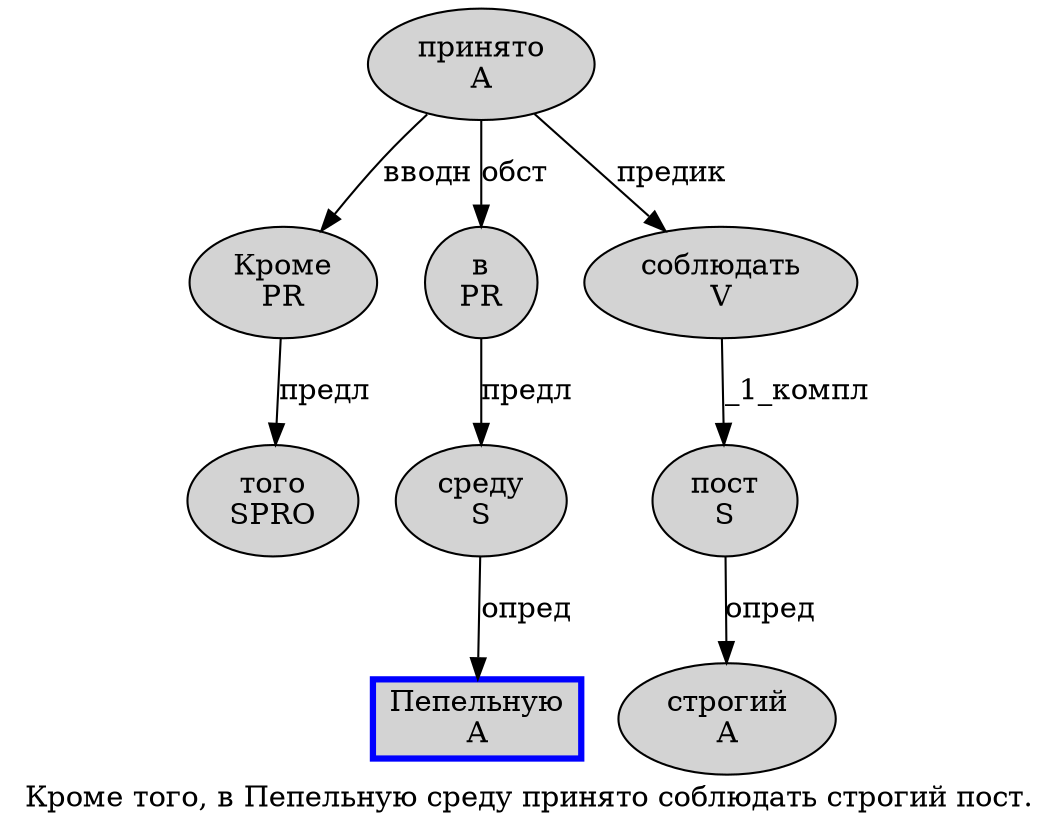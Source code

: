 digraph SENTENCE_175 {
	graph [label="Кроме того, в Пепельную среду принято соблюдать строгий пост."]
	node [style=filled]
		0 [label="Кроме
PR" color="" fillcolor=lightgray penwidth=1 shape=ellipse]
		1 [label="того
SPRO" color="" fillcolor=lightgray penwidth=1 shape=ellipse]
		3 [label="в
PR" color="" fillcolor=lightgray penwidth=1 shape=ellipse]
		4 [label="Пепельную
A" color=blue fillcolor=lightgray penwidth=3 shape=box]
		5 [label="среду
S" color="" fillcolor=lightgray penwidth=1 shape=ellipse]
		6 [label="принято
A" color="" fillcolor=lightgray penwidth=1 shape=ellipse]
		7 [label="соблюдать
V" color="" fillcolor=lightgray penwidth=1 shape=ellipse]
		8 [label="строгий
A" color="" fillcolor=lightgray penwidth=1 shape=ellipse]
		9 [label="пост
S" color="" fillcolor=lightgray penwidth=1 shape=ellipse]
			0 -> 1 [label="предл"]
			6 -> 0 [label="вводн"]
			6 -> 3 [label="обст"]
			6 -> 7 [label="предик"]
			5 -> 4 [label="опред"]
			3 -> 5 [label="предл"]
			9 -> 8 [label="опред"]
			7 -> 9 [label="_1_компл"]
}